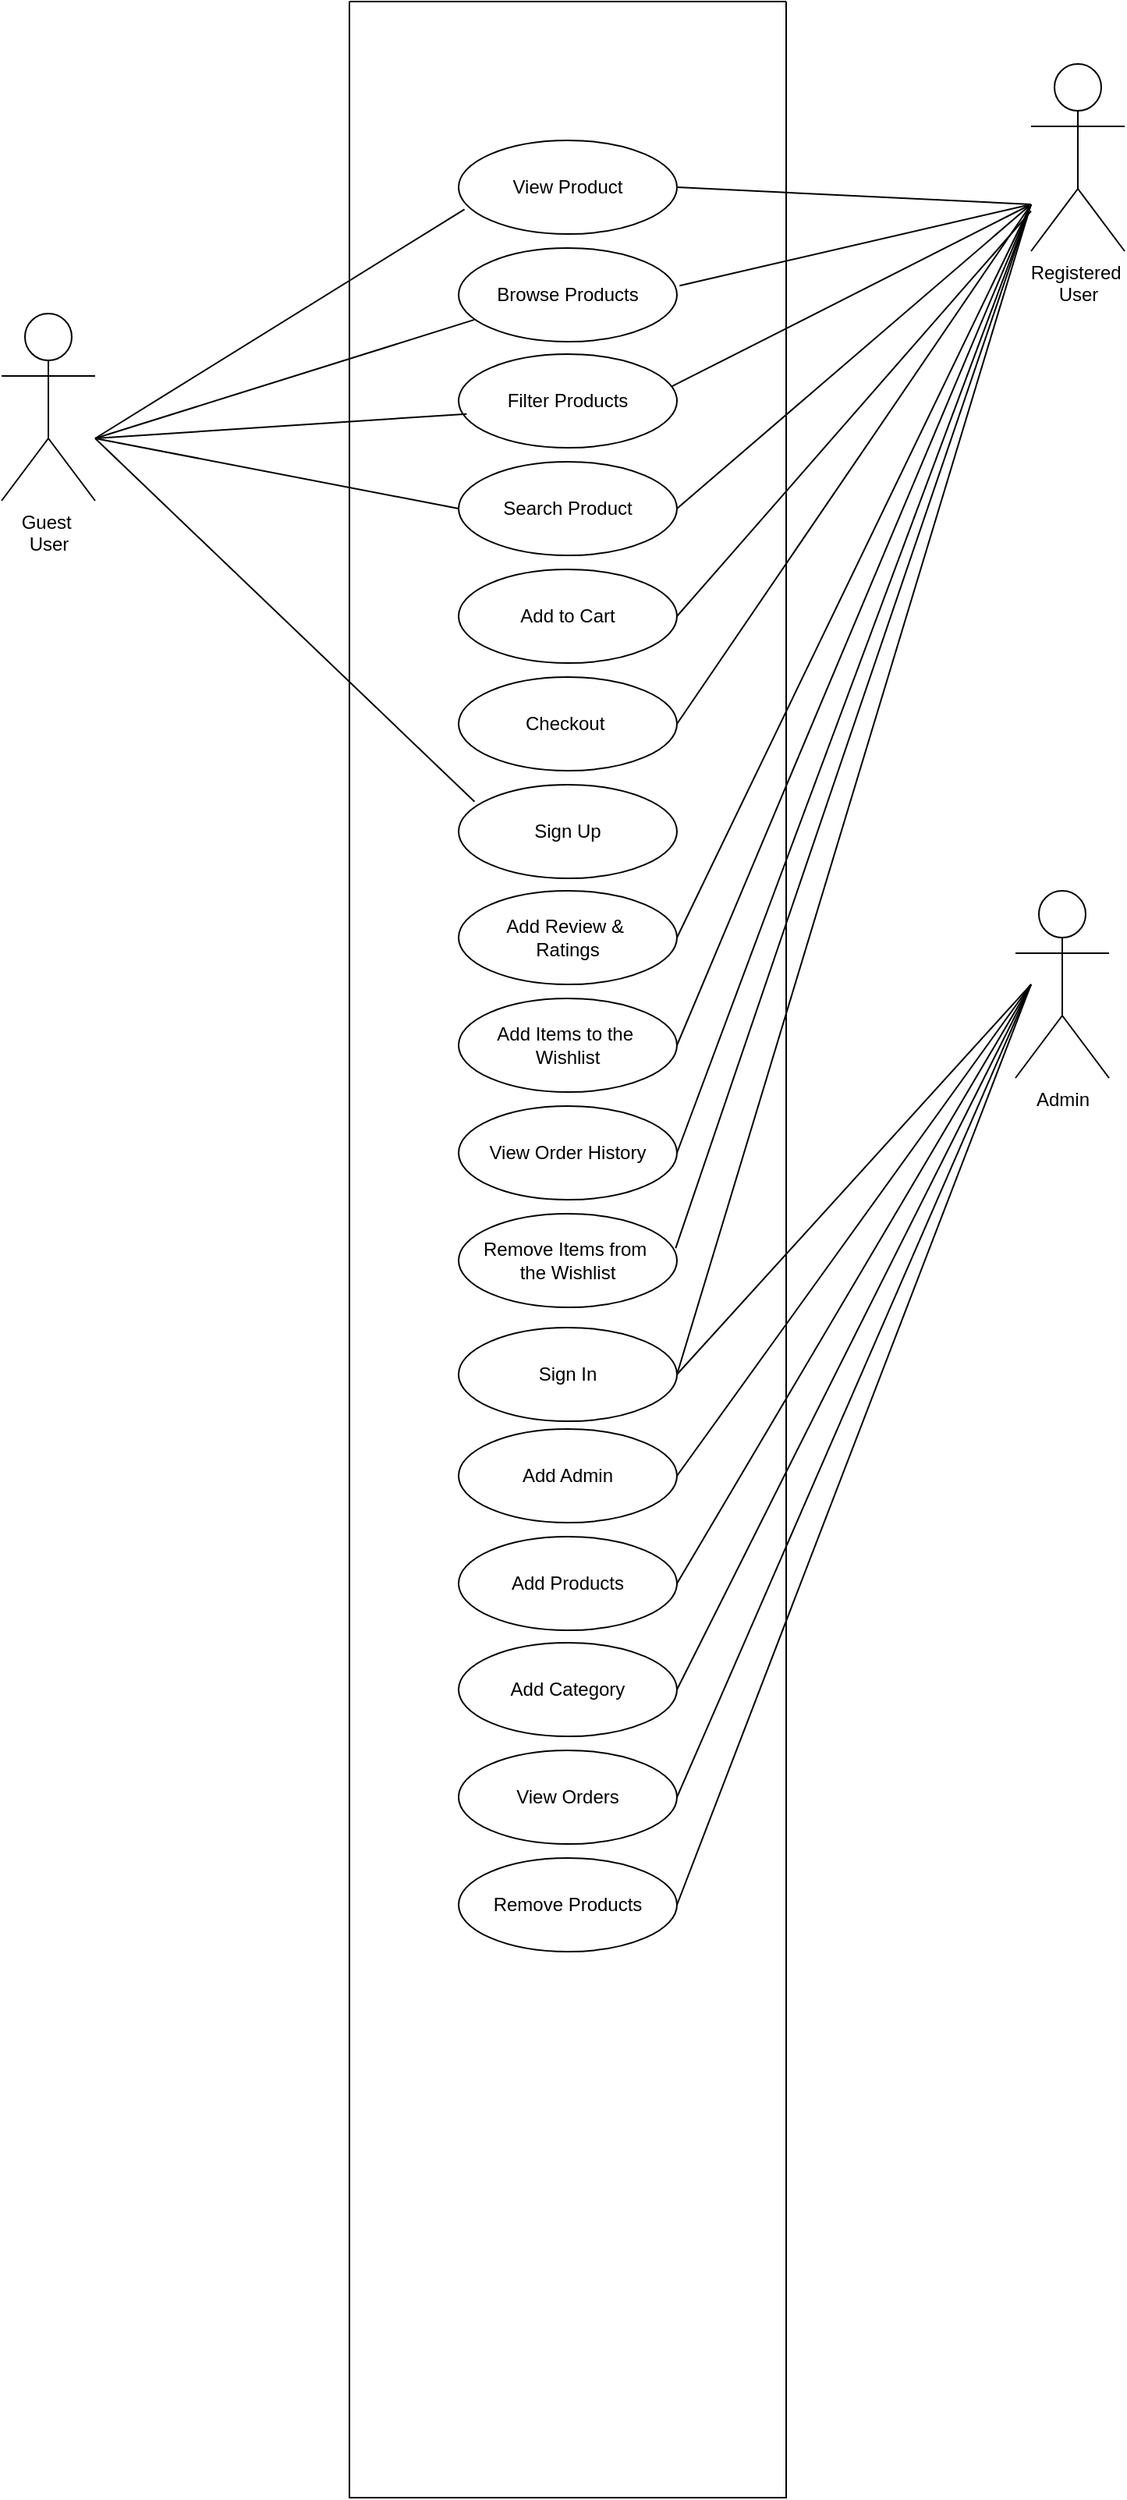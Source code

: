 <mxfile version="26.1.1">
  <diagram name="Page-1" id="bGyQALPHUf5Dcay1wY8x">
    <mxGraphModel dx="1235" dy="675" grid="1" gridSize="10" guides="1" tooltips="1" connect="1" arrows="1" fold="1" page="1" pageScale="1" pageWidth="900" pageHeight="1600" math="0" shadow="0">
      <root>
        <mxCell id="0" />
        <mxCell id="1" parent="0" />
        <mxCell id="DpVqP0n72DyHsZLLxkkc-15" value="Admin&lt;div&gt;&lt;br&gt;&lt;/div&gt;" style="shape=umlActor;verticalLabelPosition=bottom;verticalAlign=top;html=1;outlineConnect=0;" vertex="1" parent="1">
          <mxGeometry x="700" y="570" width="60" height="120" as="geometry" />
        </mxCell>
        <mxCell id="DpVqP0n72DyHsZLLxkkc-18" value="Registered&lt;span style=&quot;background-color: transparent; color: light-dark(rgb(0, 0, 0), rgb(255, 255, 255));&quot;&gt;&amp;nbsp;&lt;/span&gt;&lt;div&gt;&lt;div&gt;User&lt;br&gt;&lt;div&gt;&lt;br&gt;&lt;/div&gt;&lt;/div&gt;&lt;/div&gt;" style="shape=umlActor;verticalLabelPosition=bottom;verticalAlign=top;html=1;outlineConnect=0;" vertex="1" parent="1">
          <mxGeometry x="710" y="40" width="60" height="120" as="geometry" />
        </mxCell>
        <mxCell id="DpVqP0n72DyHsZLLxkkc-19" value="Guest&amp;nbsp;&lt;div&gt;User&lt;/div&gt;&lt;div&gt;&lt;br&gt;&lt;div&gt;&lt;br&gt;&lt;/div&gt;&lt;/div&gt;" style="shape=umlActor;verticalLabelPosition=bottom;verticalAlign=top;html=1;outlineConnect=0;" vertex="1" parent="1">
          <mxGeometry x="50" y="200" width="60" height="120" as="geometry" />
        </mxCell>
        <mxCell id="DpVqP0n72DyHsZLLxkkc-26" value="View Product" style="ellipse;whiteSpace=wrap;html=1;" vertex="1" parent="1">
          <mxGeometry x="343" y="89" width="140" height="60" as="geometry" />
        </mxCell>
        <mxCell id="DpVqP0n72DyHsZLLxkkc-27" value="Browse Products" style="ellipse;whiteSpace=wrap;html=1;" vertex="1" parent="1">
          <mxGeometry x="343" y="158" width="140" height="60" as="geometry" />
        </mxCell>
        <mxCell id="DpVqP0n72DyHsZLLxkkc-28" value="Filter Products" style="ellipse;whiteSpace=wrap;html=1;" vertex="1" parent="1">
          <mxGeometry x="343" y="226" width="140" height="60" as="geometry" />
        </mxCell>
        <mxCell id="DpVqP0n72DyHsZLLxkkc-33" value="Search Product" style="ellipse;whiteSpace=wrap;html=1;" vertex="1" parent="1">
          <mxGeometry x="343" y="295" width="140" height="60" as="geometry" />
        </mxCell>
        <mxCell id="DpVqP0n72DyHsZLLxkkc-34" value="Add to Cart" style="ellipse;whiteSpace=wrap;html=1;" vertex="1" parent="1">
          <mxGeometry x="343" y="364" width="140" height="60" as="geometry" />
        </mxCell>
        <mxCell id="DpVqP0n72DyHsZLLxkkc-35" value="Checkout&amp;nbsp;" style="ellipse;whiteSpace=wrap;html=1;" vertex="1" parent="1">
          <mxGeometry x="343" y="433" width="140" height="60" as="geometry" />
        </mxCell>
        <mxCell id="DpVqP0n72DyHsZLLxkkc-36" value="Sign Up" style="ellipse;whiteSpace=wrap;html=1;" vertex="1" parent="1">
          <mxGeometry x="343" y="502" width="140" height="60" as="geometry" />
        </mxCell>
        <mxCell id="DpVqP0n72DyHsZLLxkkc-38" value="Add Admin" style="ellipse;whiteSpace=wrap;html=1;" vertex="1" parent="1">
          <mxGeometry x="343" y="915" width="140" height="60" as="geometry" />
        </mxCell>
        <mxCell id="DpVqP0n72DyHsZLLxkkc-39" value="Add Products" style="ellipse;whiteSpace=wrap;html=1;" vertex="1" parent="1">
          <mxGeometry x="343" y="984" width="140" height="60" as="geometry" />
        </mxCell>
        <mxCell id="DpVqP0n72DyHsZLLxkkc-40" value="Add Category" style="ellipse;whiteSpace=wrap;html=1;" vertex="1" parent="1">
          <mxGeometry x="343" y="1052" width="140" height="60" as="geometry" />
        </mxCell>
        <mxCell id="DpVqP0n72DyHsZLLxkkc-41" value="Remove Products" style="ellipse;whiteSpace=wrap;html=1;" vertex="1" parent="1">
          <mxGeometry x="343" y="1190" width="140" height="60" as="geometry" />
        </mxCell>
        <mxCell id="DpVqP0n72DyHsZLLxkkc-42" value="View Order History" style="ellipse;whiteSpace=wrap;html=1;" vertex="1" parent="1">
          <mxGeometry x="343" y="708" width="140" height="60" as="geometry" />
        </mxCell>
        <mxCell id="DpVqP0n72DyHsZLLxkkc-43" value="Add Items to the&amp;nbsp;&lt;div&gt;Wishlist&lt;/div&gt;" style="ellipse;whiteSpace=wrap;html=1;" vertex="1" parent="1">
          <mxGeometry x="343" y="639" width="140" height="60" as="geometry" />
        </mxCell>
        <mxCell id="DpVqP0n72DyHsZLLxkkc-44" value="Remove Items from&amp;nbsp;&lt;div&gt;the Wishlist&lt;/div&gt;" style="ellipse;whiteSpace=wrap;html=1;" vertex="1" parent="1">
          <mxGeometry x="343" y="777" width="140" height="60" as="geometry" />
        </mxCell>
        <mxCell id="DpVqP0n72DyHsZLLxkkc-45" value="" style="endArrow=none;html=1;rounded=0;exitX=1;exitY=0.5;exitDx=0;exitDy=0;" edge="1" parent="1" source="DpVqP0n72DyHsZLLxkkc-34" target="DpVqP0n72DyHsZLLxkkc-18">
          <mxGeometry width="50" height="50" relative="1" as="geometry">
            <mxPoint x="530" y="310" as="sourcePoint" />
            <mxPoint x="580" y="260" as="targetPoint" />
          </mxGeometry>
        </mxCell>
        <mxCell id="DpVqP0n72DyHsZLLxkkc-48" value="" style="endArrow=none;html=1;rounded=0;exitX=1;exitY=0.5;exitDx=0;exitDy=0;" edge="1" parent="1" source="DpVqP0n72DyHsZLLxkkc-33">
          <mxGeometry width="50" height="50" relative="1" as="geometry">
            <mxPoint x="500" y="270" as="sourcePoint" />
            <mxPoint x="710" y="130" as="targetPoint" />
          </mxGeometry>
        </mxCell>
        <mxCell id="DpVqP0n72DyHsZLLxkkc-49" value="" style="endArrow=none;html=1;rounded=0;exitX=0.976;exitY=0.345;exitDx=0;exitDy=0;exitPerimeter=0;" edge="1" parent="1" source="DpVqP0n72DyHsZLLxkkc-28">
          <mxGeometry width="50" height="50" relative="1" as="geometry">
            <mxPoint x="510" y="190" as="sourcePoint" />
            <mxPoint x="710" y="130" as="targetPoint" />
          </mxGeometry>
        </mxCell>
        <mxCell id="DpVqP0n72DyHsZLLxkkc-50" value="" style="endArrow=none;html=1;rounded=0;exitX=1.012;exitY=0.402;exitDx=0;exitDy=0;exitPerimeter=0;" edge="1" parent="1" source="DpVqP0n72DyHsZLLxkkc-27">
          <mxGeometry width="50" height="50" relative="1" as="geometry">
            <mxPoint x="490" y="125" as="sourcePoint" />
            <mxPoint x="710" y="130" as="targetPoint" />
          </mxGeometry>
        </mxCell>
        <mxCell id="DpVqP0n72DyHsZLLxkkc-51" value="" style="endArrow=none;html=1;rounded=0;exitX=1;exitY=0.5;exitDx=0;exitDy=0;" edge="1" parent="1" source="DpVqP0n72DyHsZLLxkkc-26">
          <mxGeometry width="50" height="50" relative="1" as="geometry">
            <mxPoint x="490" y="60" as="sourcePoint" />
            <mxPoint x="710" y="130" as="targetPoint" />
          </mxGeometry>
        </mxCell>
        <mxCell id="DpVqP0n72DyHsZLLxkkc-52" value="" style="endArrow=none;html=1;rounded=0;exitX=1;exitY=0.5;exitDx=0;exitDy=0;" edge="1" parent="1" source="DpVqP0n72DyHsZLLxkkc-35">
          <mxGeometry width="50" height="50" relative="1" as="geometry">
            <mxPoint x="530" y="410" as="sourcePoint" />
            <mxPoint x="710" y="130" as="targetPoint" />
          </mxGeometry>
        </mxCell>
        <mxCell id="DpVqP0n72DyHsZLLxkkc-53" value="" style="endArrow=none;html=1;rounded=0;entryX=0.073;entryY=0.181;entryDx=0;entryDy=0;entryPerimeter=0;" edge="1" parent="1" target="DpVqP0n72DyHsZLLxkkc-36">
          <mxGeometry width="50" height="50" relative="1" as="geometry">
            <mxPoint x="110" y="280" as="sourcePoint" />
            <mxPoint x="150" y="253" as="targetPoint" />
          </mxGeometry>
        </mxCell>
        <mxCell id="DpVqP0n72DyHsZLLxkkc-54" value="" style="endArrow=none;html=1;rounded=0;exitX=1;exitY=0.5;exitDx=0;exitDy=0;" edge="1" parent="1" source="DpVqP0n72DyHsZLLxkkc-37">
          <mxGeometry width="50" height="50" relative="1" as="geometry">
            <mxPoint x="530" y="410" as="sourcePoint" />
            <mxPoint x="710" y="130" as="targetPoint" />
          </mxGeometry>
        </mxCell>
        <mxCell id="DpVqP0n72DyHsZLLxkkc-55" value="" style="endArrow=none;html=1;rounded=0;exitX=1;exitY=0.5;exitDx=0;exitDy=0;" edge="1" parent="1" source="DpVqP0n72DyHsZLLxkkc-38">
          <mxGeometry width="50" height="50" relative="1" as="geometry">
            <mxPoint x="530" y="620" as="sourcePoint" />
            <mxPoint x="710" y="630" as="targetPoint" />
          </mxGeometry>
        </mxCell>
        <mxCell id="DpVqP0n72DyHsZLLxkkc-56" value="" style="endArrow=none;html=1;rounded=0;exitX=1;exitY=0.5;exitDx=0;exitDy=0;" edge="1" parent="1" source="DpVqP0n72DyHsZLLxkkc-39">
          <mxGeometry width="50" height="50" relative="1" as="geometry">
            <mxPoint x="530" y="730" as="sourcePoint" />
            <mxPoint x="710" y="630" as="targetPoint" />
          </mxGeometry>
        </mxCell>
        <mxCell id="DpVqP0n72DyHsZLLxkkc-57" value="" style="endArrow=none;html=1;rounded=0;exitX=1;exitY=0.5;exitDx=0;exitDy=0;" edge="1" parent="1" source="DpVqP0n72DyHsZLLxkkc-40">
          <mxGeometry width="50" height="50" relative="1" as="geometry">
            <mxPoint x="530" y="830" as="sourcePoint" />
            <mxPoint x="710" y="630" as="targetPoint" />
          </mxGeometry>
        </mxCell>
        <mxCell id="DpVqP0n72DyHsZLLxkkc-58" value="" style="endArrow=none;html=1;rounded=0;exitX=1;exitY=0.5;exitDx=0;exitDy=0;" edge="1" parent="1" source="DpVqP0n72DyHsZLLxkkc-41">
          <mxGeometry width="50" height="50" relative="1" as="geometry">
            <mxPoint x="530" y="940" as="sourcePoint" />
            <mxPoint x="710" y="630" as="targetPoint" />
          </mxGeometry>
        </mxCell>
        <mxCell id="DpVqP0n72DyHsZLLxkkc-60" value="" style="endArrow=none;html=1;rounded=0;exitX=1;exitY=0.5;exitDx=0;exitDy=0;" edge="1" parent="1" source="DpVqP0n72DyHsZLLxkkc-43">
          <mxGeometry width="50" height="50" relative="1" as="geometry">
            <mxPoint x="530" y="520" as="sourcePoint" />
            <mxPoint x="710" y="130" as="targetPoint" />
          </mxGeometry>
        </mxCell>
        <mxCell id="DpVqP0n72DyHsZLLxkkc-61" value="" style="endArrow=none;html=1;rounded=0;exitX=1;exitY=0.5;exitDx=0;exitDy=0;" edge="1" parent="1" source="DpVqP0n72DyHsZLLxkkc-42">
          <mxGeometry width="50" height="50" relative="1" as="geometry">
            <mxPoint x="530" y="730" as="sourcePoint" />
            <mxPoint x="710" y="130" as="targetPoint" />
          </mxGeometry>
        </mxCell>
        <mxCell id="DpVqP0n72DyHsZLLxkkc-62" value="" style="endArrow=none;html=1;rounded=0;exitX=0.994;exitY=0.368;exitDx=0;exitDy=0;exitPerimeter=0;" edge="1" parent="1" source="DpVqP0n72DyHsZLLxkkc-44">
          <mxGeometry width="50" height="50" relative="1" as="geometry">
            <mxPoint x="530" y="730" as="sourcePoint" />
            <mxPoint x="710" y="130" as="targetPoint" />
          </mxGeometry>
        </mxCell>
        <mxCell id="DpVqP0n72DyHsZLLxkkc-63" value="" style="endArrow=none;html=1;rounded=0;entryX=0.027;entryY=0.736;entryDx=0;entryDy=0;entryPerimeter=0;" edge="1" parent="1" target="DpVqP0n72DyHsZLLxkkc-26">
          <mxGeometry width="50" height="50" relative="1" as="geometry">
            <mxPoint x="110" y="280" as="sourcePoint" />
            <mxPoint x="360" y="280" as="targetPoint" />
          </mxGeometry>
        </mxCell>
        <mxCell id="DpVqP0n72DyHsZLLxkkc-64" value="" style="endArrow=none;html=1;rounded=0;entryX=0.072;entryY=0.766;entryDx=0;entryDy=0;entryPerimeter=0;" edge="1" parent="1" target="DpVqP0n72DyHsZLLxkkc-27">
          <mxGeometry width="50" height="50" relative="1" as="geometry">
            <mxPoint x="110" y="280" as="sourcePoint" />
            <mxPoint x="360" y="110" as="targetPoint" />
          </mxGeometry>
        </mxCell>
        <mxCell id="DpVqP0n72DyHsZLLxkkc-65" value="" style="endArrow=none;html=1;rounded=0;entryX=0.037;entryY=0.639;entryDx=0;entryDy=0;entryPerimeter=0;" edge="1" parent="1" target="DpVqP0n72DyHsZLLxkkc-28">
          <mxGeometry width="50" height="50" relative="1" as="geometry">
            <mxPoint x="110" y="280" as="sourcePoint" />
            <mxPoint x="360" y="280" as="targetPoint" />
          </mxGeometry>
        </mxCell>
        <mxCell id="DpVqP0n72DyHsZLLxkkc-66" value="" style="endArrow=none;html=1;rounded=0;entryX=0;entryY=0.5;entryDx=0;entryDy=0;" edge="1" parent="1" target="DpVqP0n72DyHsZLLxkkc-33">
          <mxGeometry width="50" height="50" relative="1" as="geometry">
            <mxPoint x="110" y="280" as="sourcePoint" />
            <mxPoint x="360" y="280" as="targetPoint" />
          </mxGeometry>
        </mxCell>
        <mxCell id="DpVqP0n72DyHsZLLxkkc-67" value="View Orders" style="ellipse;whiteSpace=wrap;html=1;" vertex="1" parent="1">
          <mxGeometry x="343" y="1121" width="140" height="60" as="geometry" />
        </mxCell>
        <mxCell id="DpVqP0n72DyHsZLLxkkc-68" value="" style="endArrow=none;html=1;rounded=0;exitX=1;exitY=0.5;exitDx=0;exitDy=0;" edge="1" parent="1" source="DpVqP0n72DyHsZLLxkkc-67">
          <mxGeometry width="50" height="50" relative="1" as="geometry">
            <mxPoint x="490" y="1140" as="sourcePoint" />
            <mxPoint x="710" y="630" as="targetPoint" />
          </mxGeometry>
        </mxCell>
        <mxCell id="DpVqP0n72DyHsZLLxkkc-70" value="" style="endArrow=none;html=1;rounded=0;exitX=1;exitY=0.5;exitDx=0;exitDy=0;" edge="1" parent="1" source="DpVqP0n72DyHsZLLxkkc-69">
          <mxGeometry width="50" height="50" relative="1" as="geometry">
            <mxPoint x="478" y="845" as="sourcePoint" />
            <mxPoint x="710" y="130" as="targetPoint" />
          </mxGeometry>
        </mxCell>
        <mxCell id="DpVqP0n72DyHsZLLxkkc-71" value="" style="swimlane;startSize=0;" vertex="1" parent="1">
          <mxGeometry x="273" width="280" height="1600" as="geometry" />
        </mxCell>
        <mxCell id="DpVqP0n72DyHsZLLxkkc-69" value="Add Review &amp;amp;&amp;nbsp;&lt;div&gt;Ratings&lt;/div&gt;" style="ellipse;whiteSpace=wrap;html=1;" vertex="1" parent="DpVqP0n72DyHsZLLxkkc-71">
          <mxGeometry x="70" y="570" width="140" height="60" as="geometry" />
        </mxCell>
        <mxCell id="DpVqP0n72DyHsZLLxkkc-37" value="Sign In" style="ellipse;whiteSpace=wrap;html=1;" vertex="1" parent="DpVqP0n72DyHsZLLxkkc-71">
          <mxGeometry x="70" y="850" width="140" height="60" as="geometry" />
        </mxCell>
        <mxCell id="DpVqP0n72DyHsZLLxkkc-73" value="" style="endArrow=none;html=1;rounded=0;exitX=1;exitY=0.5;exitDx=0;exitDy=0;" edge="1" parent="DpVqP0n72DyHsZLLxkkc-71" source="DpVqP0n72DyHsZLLxkkc-37">
          <mxGeometry width="50" height="50" relative="1" as="geometry">
            <mxPoint x="217" y="880" as="sourcePoint" />
            <mxPoint x="437" y="630" as="targetPoint" />
          </mxGeometry>
        </mxCell>
      </root>
    </mxGraphModel>
  </diagram>
</mxfile>
